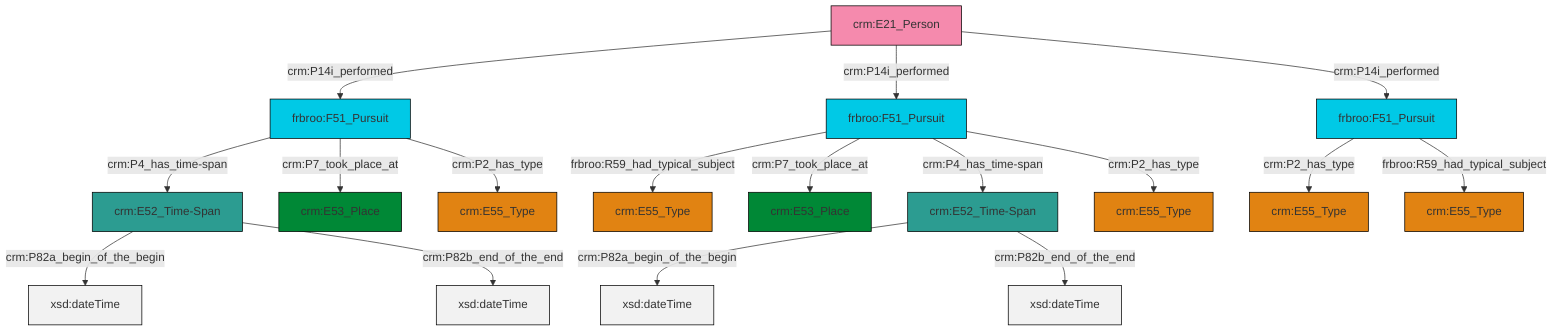 graph TD
classDef Literal fill:#f2f2f2,stroke:#000000;
classDef CRM_Entity fill:#FFFFFF,stroke:#000000;
classDef Temporal_Entity fill:#00C9E6, stroke:#000000;
classDef Type fill:#E18312, stroke:#000000;
classDef Time-Span fill:#2C9C91, stroke:#000000;
classDef Appellation fill:#FFEB7F, stroke:#000000;
classDef Place fill:#008836, stroke:#000000;
classDef Persistent_Item fill:#B266B2, stroke:#000000;
classDef Conceptual_Object fill:#FFD700, stroke:#000000;
classDef Physical_Thing fill:#D2B48C, stroke:#000000;
classDef Actor fill:#f58aad, stroke:#000000;
classDef PC_Classes fill:#4ce600, stroke:#000000;
classDef Multi fill:#cccccc,stroke:#000000;

0["crm:E52_Time-Span"]:::Time-Span -->|crm:P82a_begin_of_the_begin| 1[xsd:dateTime]:::Literal
2["crm:E21_Person"]:::Actor -->|crm:P14i_performed| 3["frbroo:F51_Pursuit"]:::Temporal_Entity
6["crm:E52_Time-Span"]:::Time-Span -->|crm:P82a_begin_of_the_begin| 7[xsd:dateTime]:::Literal
8["frbroo:F51_Pursuit"]:::Temporal_Entity -->|crm:P2_has_type| 4["crm:E55_Type"]:::Type
9["frbroo:F51_Pursuit"]:::Temporal_Entity -->|frbroo:R59_had_typical_subject| 10["crm:E55_Type"]:::Type
2["crm:E21_Person"]:::Actor -->|crm:P14i_performed| 9["frbroo:F51_Pursuit"]:::Temporal_Entity
9["frbroo:F51_Pursuit"]:::Temporal_Entity -->|crm:P7_took_place_at| 11["crm:E53_Place"]:::Place
3["frbroo:F51_Pursuit"]:::Temporal_Entity -->|crm:P4_has_time-span| 6["crm:E52_Time-Span"]:::Time-Span
2["crm:E21_Person"]:::Actor -->|crm:P14i_performed| 8["frbroo:F51_Pursuit"]:::Temporal_Entity
0["crm:E52_Time-Span"]:::Time-Span -->|crm:P82b_end_of_the_end| 22[xsd:dateTime]:::Literal
9["frbroo:F51_Pursuit"]:::Temporal_Entity -->|crm:P4_has_time-span| 0["crm:E52_Time-Span"]:::Time-Span
6["crm:E52_Time-Span"]:::Time-Span -->|crm:P82b_end_of_the_end| 28[xsd:dateTime]:::Literal
8["frbroo:F51_Pursuit"]:::Temporal_Entity -->|frbroo:R59_had_typical_subject| 15["crm:E55_Type"]:::Type
9["frbroo:F51_Pursuit"]:::Temporal_Entity -->|crm:P2_has_type| 24["crm:E55_Type"]:::Type
3["frbroo:F51_Pursuit"]:::Temporal_Entity -->|crm:P7_took_place_at| 20["crm:E53_Place"]:::Place
3["frbroo:F51_Pursuit"]:::Temporal_Entity -->|crm:P2_has_type| 18["crm:E55_Type"]:::Type
